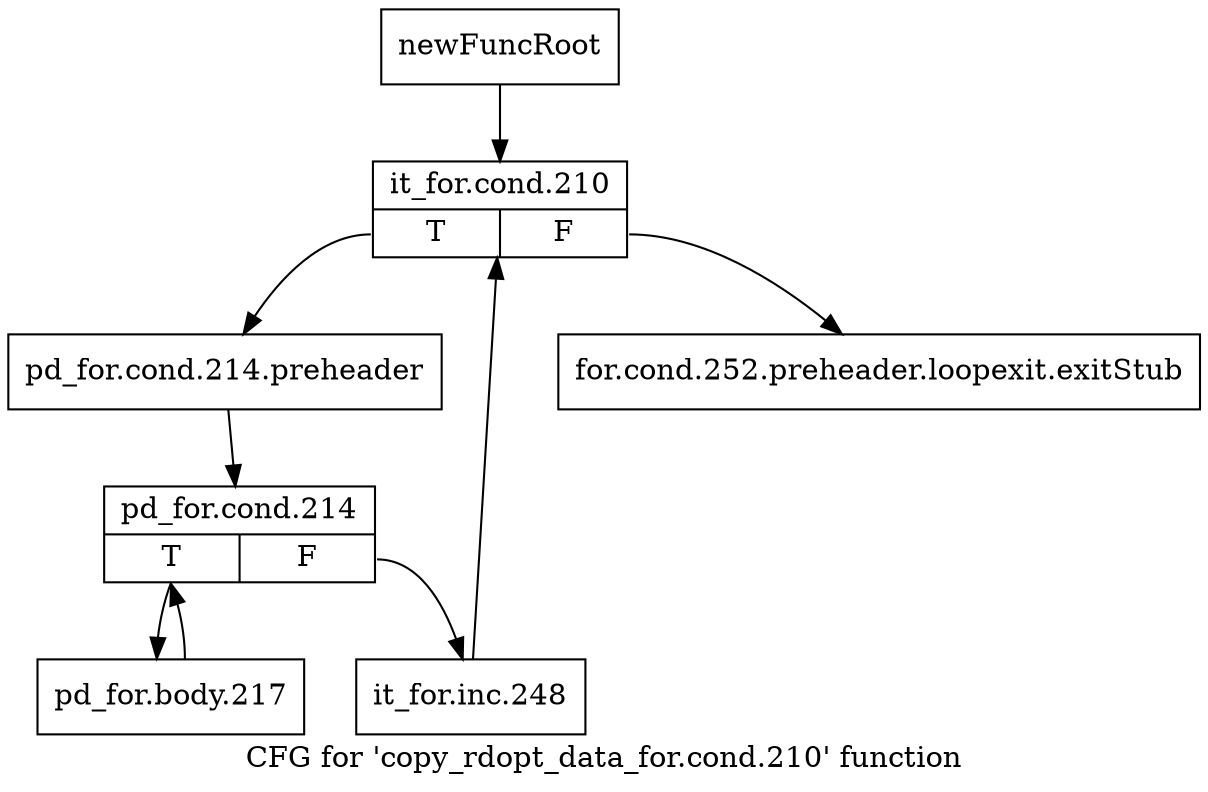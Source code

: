 digraph "CFG for 'copy_rdopt_data_for.cond.210' function" {
	label="CFG for 'copy_rdopt_data_for.cond.210' function";

	Node0x24dde70 [shape=record,label="{newFuncRoot}"];
	Node0x24dde70 -> Node0x24ddf10;
	Node0x24ddec0 [shape=record,label="{for.cond.252.preheader.loopexit.exitStub}"];
	Node0x24ddf10 [shape=record,label="{it_for.cond.210|{<s0>T|<s1>F}}"];
	Node0x24ddf10:s0 -> Node0x24ddf60;
	Node0x24ddf10:s1 -> Node0x24ddec0;
	Node0x24ddf60 [shape=record,label="{pd_for.cond.214.preheader}"];
	Node0x24ddf60 -> Node0x24ddfb0;
	Node0x24ddfb0 [shape=record,label="{pd_for.cond.214|{<s0>T|<s1>F}}"];
	Node0x24ddfb0:s0 -> Node0x24de050;
	Node0x24ddfb0:s1 -> Node0x24de000;
	Node0x24de000 [shape=record,label="{it_for.inc.248}"];
	Node0x24de000 -> Node0x24ddf10;
	Node0x24de050 [shape=record,label="{pd_for.body.217}"];
	Node0x24de050 -> Node0x24ddfb0;
}
